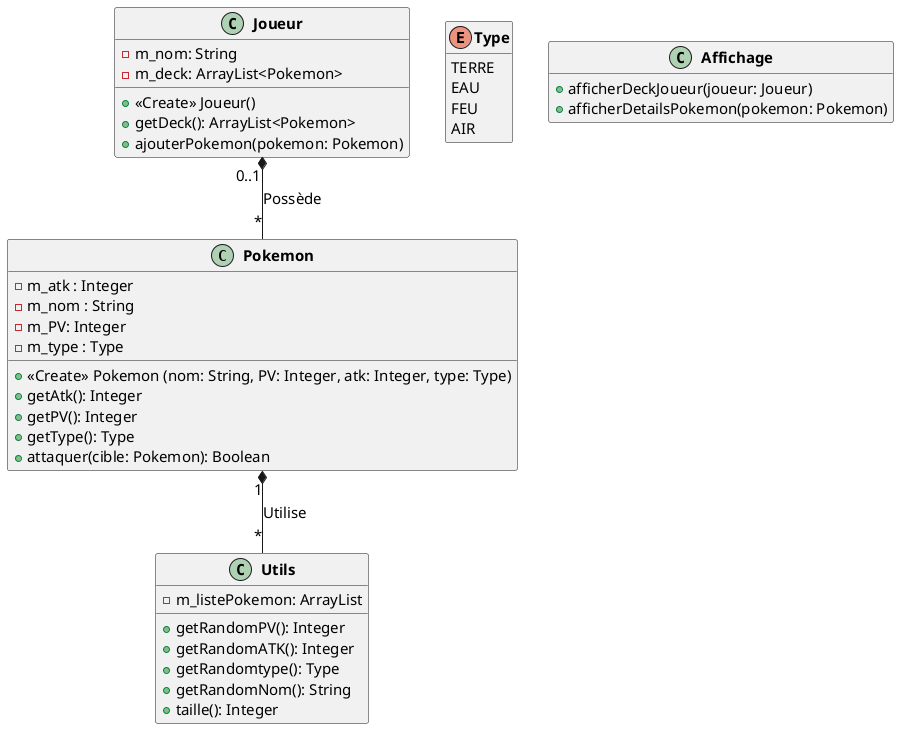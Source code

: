 @startuml
scale 1
skinparam classFontStyle Bold
skinparam defaultFontSize 15
hide empty members
skinparam classAttribute IconSize 0
skinparam classFontStyle Bold
hide enum methods


class Pokemon{
    -m_atk : Integer
    -m_nom : String
    -m_PV: Integer
    -m_type : Type
    +<<Create>> Pokemon (nom: String, PV: Integer, atk: Integer, type: Type)
    +getAtk(): Integer
    +getPV(): Integer
    +getType(): Type
    +attaquer(cible: Pokemon): Boolean
}
enum Type{
        TERRE
        EAU
        FEU
        AIR
}
class Utils{
    -m_listePokemon: ArrayList
    +getRandomPV(): Integer
    +getRandomATK(): Integer
    +getRandomtype(): Type
    +getRandomNom(): String
    +taille(): Integer
}
class Joueur{
    -m_nom: String
    -m_deck: ArrayList<Pokemon>
    +<<Create>> Joueur()
    +getDeck(): ArrayList<Pokemon>
    +ajouterPokemon(pokemon: Pokemon)
}
class Affichage{
    +afficherDeckJoueur(joueur: Joueur)
    +afficherDetailsPokemon(pokemon: Pokemon)
    }

Pokemon "1" *-- "*" Utils : Utilise
Joueur "0..1" *-- "*" Pokemon : Possède
@enduml